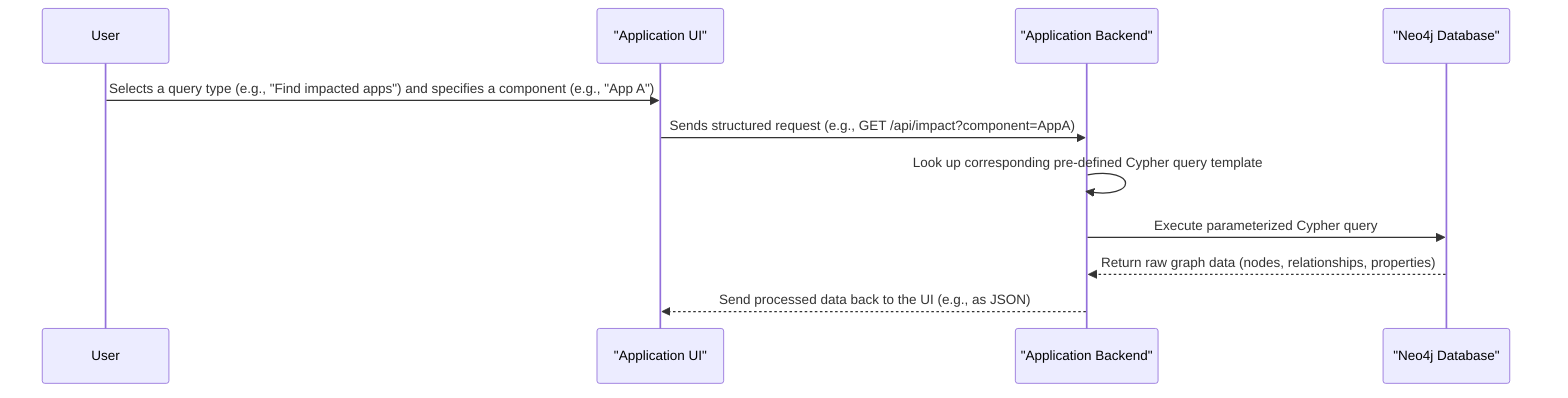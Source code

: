 sequenceDiagram
    participant User
    participant ApplicationUI as "Application UI"
    participant AppBackend as "Application Backend"
    participant Neo4jDB as "Neo4j Database"

    User->>ApplicationUI: Selects a query type (e.g., "Find impacted apps") and specifies a component (e.g., "App A")
    ApplicationUI->>AppBackend: Sends structured request (e.g., GET /api/impact?component=AppA)
    AppBackend->>AppBackend: Look up corresponding pre-defined Cypher query template
    AppBackend->>Neo4jDB: Execute parameterized Cypher query
    Neo4jDB-->>AppBackend: Return raw graph data (nodes, relationships, properties)
    AppBackend-->>ApplicationUI: Send processed data back to the UI (e.g., as JSON)